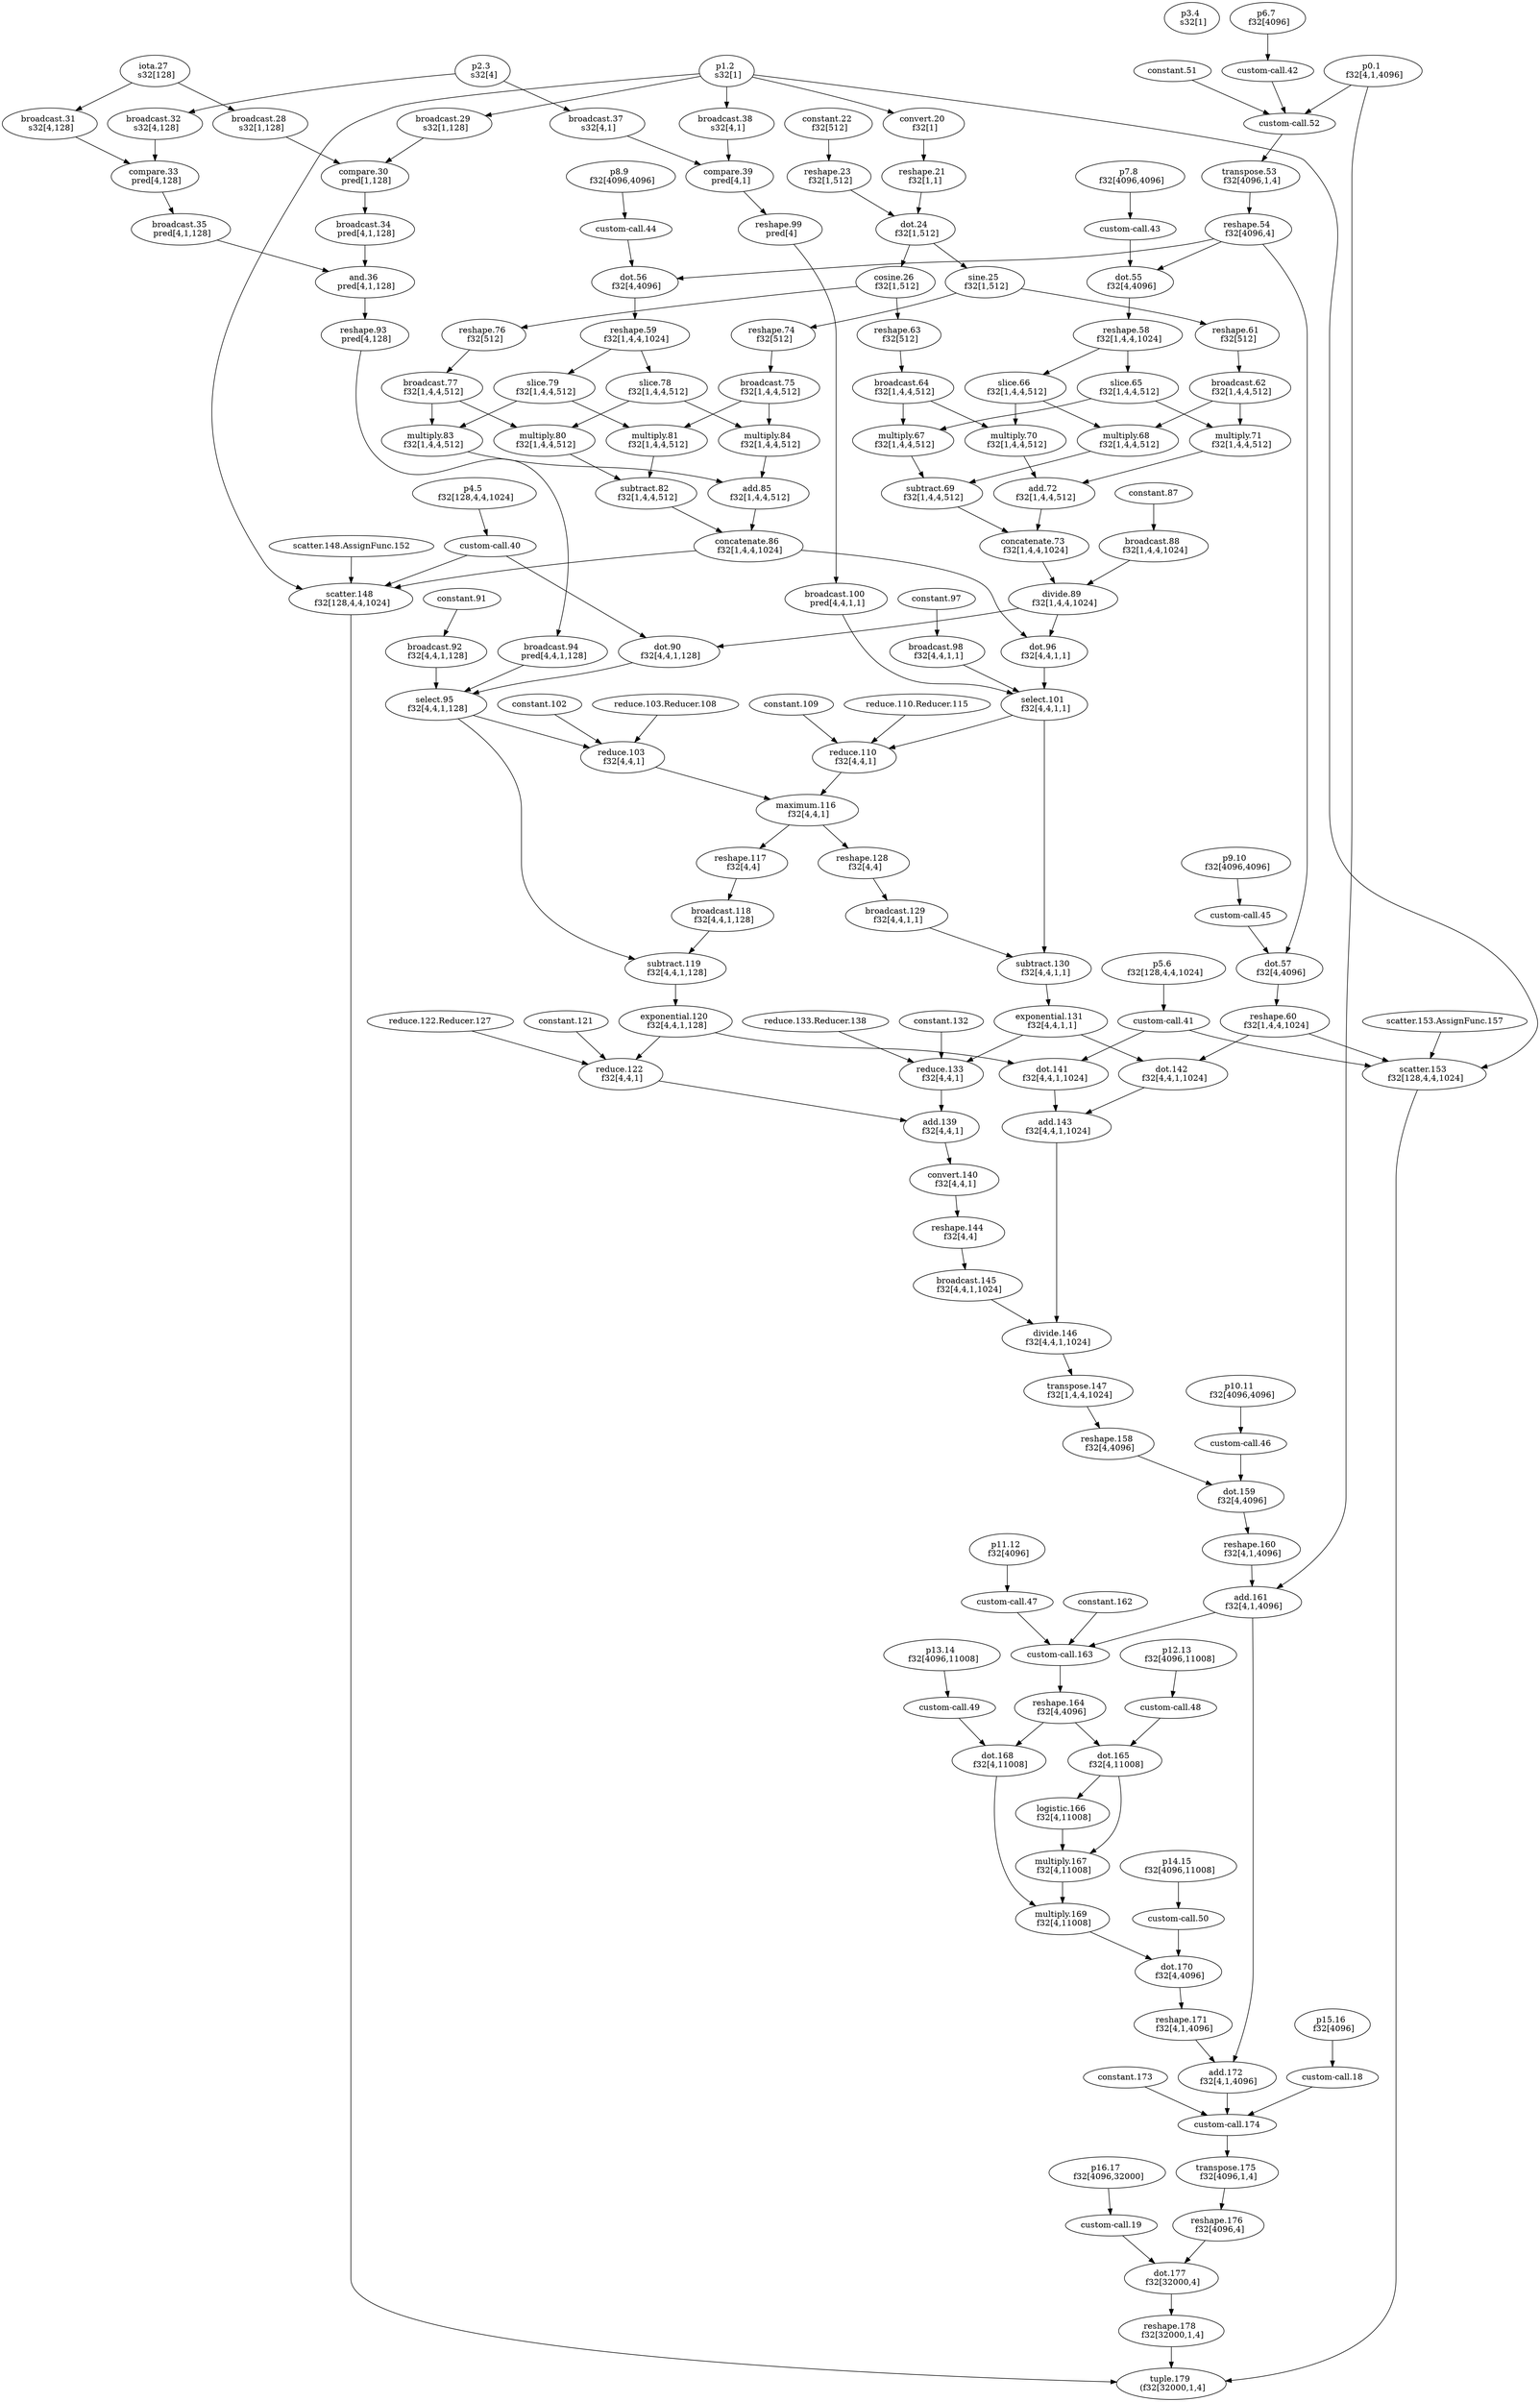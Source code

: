 digraph HloModule { 
	"p3.4" [label="p3.4 \n s32[1]"];
	"p16.17" [label="p16.17 \n f32[4096,32000]"];
	"iota.27" [label="iota.27 \n s32[128]"];
	"broadcast.28" [label="broadcast.28 \n s32[1,128]"];
	"p1.2" [label="p1.2 \n s32[1]"];
	"broadcast.29" [label="broadcast.29 \n s32[1,128]"];
	"compare.30" [label="compare.30 \n pred[1,128]"];
	"broadcast.34" [label="broadcast.34 \n pred[4,1,128]"];
	"broadcast.31" [label="broadcast.31 \n s32[4,128]"];
	"p2.3" [label="p2.3 \n s32[4]"];
	"broadcast.32" [label="broadcast.32 \n s32[4,128]"];
	"compare.33" [label="compare.33 \n pred[4,128]"];
	"broadcast.35" [label="broadcast.35 \n pred[4,1,128]"];
	"and.36" [label="and.36 \n pred[4,1,128]"];
	"reshape.93" [label="reshape.93 \n pred[4,128]"];
	"broadcast.94" [label="broadcast.94 \n pred[4,4,1,128]"];
	"convert.20" [label="convert.20 \n f32[1]"];
	"reshape.21" [label="reshape.21 \n f32[1,1]"];
	"constant.22" [label="constant.22 \n f32[512]"];
	"reshape.23" [label="reshape.23 \n f32[1,512]"];
	"dot.24" [label="dot.24 \n f32[1,512]"];
	"cosine.26" [label="cosine.26 \n f32[1,512]"];
	"reshape.63" [label="reshape.63 \n f32[512]"];
	"broadcast.64" [label="broadcast.64 \n f32[1,4,4,512]"];
	"p0.1" [label="p0.1 \n f32[4,1,4096]"];
	"p6.7" [label="p6.7 \n f32[4096]"];
	"transpose.53" [label="transpose.53 \n f32[4096,1,4]"];
	"reshape.54" [label="reshape.54 \n f32[4096,4]"];
	"p7.8" [label="p7.8 \n f32[4096,4096]"];
	"dot.55" [label="dot.55 \n f32[4,4096]"];
	"reshape.58" [label="reshape.58 \n f32[1,4,4,1024]"];
	"slice.65" [label="slice.65 \n f32[1,4,4,512]"];
	"multiply.67" [label="multiply.67 \n f32[1,4,4,512]"];
	"sine.25" [label="sine.25 \n f32[1,512]"];
	"reshape.61" [label="reshape.61 \n f32[512]"];
	"broadcast.62" [label="broadcast.62 \n f32[1,4,4,512]"];
	"slice.66" [label="slice.66 \n f32[1,4,4,512]"];
	"multiply.68" [label="multiply.68 \n f32[1,4,4,512]"];
	"subtract.69" [label="subtract.69 \n f32[1,4,4,512]"];
	"multiply.70" [label="multiply.70 \n f32[1,4,4,512]"];
	"multiply.71" [label="multiply.71 \n f32[1,4,4,512]"];
	"add.72" [label="add.72 \n f32[1,4,4,512]"];
	"concatenate.73" [label="concatenate.73 \n f32[1,4,4,1024]"];
	"broadcast.88" [label="broadcast.88 \n f32[1,4,4,1024]"];
	"divide.89" [label="divide.89 \n f32[1,4,4,1024]"];
	"p4.5" [label="p4.5 \n f32[128,4,4,1024]"];
	"dot.90" [label="dot.90 \n f32[4,4,1,128]"];
	"broadcast.92" [label="broadcast.92 \n f32[4,4,1,128]"];
	"select.95" [label="select.95 \n f32[4,4,1,128]"];
	"reduce.103" [label="reduce.103 \n f32[4,4,1]"];
	"broadcast.38" [label="broadcast.38 \n s32[4,1]"];
	"broadcast.37" [label="broadcast.37 \n s32[4,1]"];
	"compare.39" [label="compare.39 \n pred[4,1]"];
	"reshape.99" [label="reshape.99 \n pred[4]"];
	"broadcast.100" [label="broadcast.100 \n pred[4,4,1,1]"];
	"reshape.76" [label="reshape.76 \n f32[512]"];
	"broadcast.77" [label="broadcast.77 \n f32[1,4,4,512]"];
	"p8.9" [label="p8.9 \n f32[4096,4096]"];
	"dot.56" [label="dot.56 \n f32[4,4096]"];
	"reshape.59" [label="reshape.59 \n f32[1,4,4,1024]"];
	"slice.78" [label="slice.78 \n f32[1,4,4,512]"];
	"multiply.80" [label="multiply.80 \n f32[1,4,4,512]"];
	"reshape.74" [label="reshape.74 \n f32[512]"];
	"broadcast.75" [label="broadcast.75 \n f32[1,4,4,512]"];
	"slice.79" [label="slice.79 \n f32[1,4,4,512]"];
	"multiply.81" [label="multiply.81 \n f32[1,4,4,512]"];
	"subtract.82" [label="subtract.82 \n f32[1,4,4,512]"];
	"multiply.83" [label="multiply.83 \n f32[1,4,4,512]"];
	"multiply.84" [label="multiply.84 \n f32[1,4,4,512]"];
	"add.85" [label="add.85 \n f32[1,4,4,512]"];
	"concatenate.86" [label="concatenate.86 \n f32[1,4,4,1024]"];
	"dot.96" [label="dot.96 \n f32[4,4,1,1]"];
	"broadcast.98" [label="broadcast.98 \n f32[4,4,1,1]"];
	"select.101" [label="select.101 \n f32[4,4,1,1]"];
	"reduce.110" [label="reduce.110 \n f32[4,4,1]"];
	"maximum.116" [label="maximum.116 \n f32[4,4,1]"];
	"reshape.117" [label="reshape.117 \n f32[4,4]"];
	"broadcast.118" [label="broadcast.118 \n f32[4,4,1,128]"];
	"subtract.119" [label="subtract.119 \n f32[4,4,1,128]"];
	"exponential.120" [label="exponential.120 \n f32[4,4,1,128]"];
	"p5.6" [label="p5.6 \n f32[128,4,4,1024]"];
	"dot.141" [label="dot.141 \n f32[4,4,1,1024]"];
	"reshape.128" [label="reshape.128 \n f32[4,4]"];
	"broadcast.129" [label="broadcast.129 \n f32[4,4,1,1]"];
	"subtract.130" [label="subtract.130 \n f32[4,4,1,1]"];
	"exponential.131" [label="exponential.131 \n f32[4,4,1,1]"];
	"p9.10" [label="p9.10 \n f32[4096,4096]"];
	"dot.57" [label="dot.57 \n f32[4,4096]"];
	"reshape.60" [label="reshape.60 \n f32[1,4,4,1024]"];
	"dot.142" [label="dot.142 \n f32[4,4,1,1024]"];
	"add.143" [label="add.143 \n f32[4,4,1,1024]"];
	"reduce.122" [label="reduce.122 \n f32[4,4,1]"];
	"reduce.133" [label="reduce.133 \n f32[4,4,1]"];
	"add.139" [label="add.139 \n f32[4,4,1]"];
	"convert.140" [label="convert.140 \n f32[4,4,1]"];
	"reshape.144" [label="reshape.144 \n f32[4,4]"];
	"broadcast.145" [label="broadcast.145 \n f32[4,4,1,1024]"];
	"divide.146" [label="divide.146 \n f32[4,4,1,1024]"];
	"transpose.147" [label="transpose.147 \n f32[1,4,4,1024]"];
	"reshape.158" [label="reshape.158 \n f32[4,4096]"];
	"p10.11" [label="p10.11 \n f32[4096,4096]"];
	"dot.159" [label="dot.159 \n f32[4,4096]"];
	"reshape.160" [label="reshape.160 \n f32[4,1,4096]"];
	"add.161" [label="add.161 \n f32[4,1,4096]"];
	"p11.12" [label="p11.12 \n f32[4096]"];
	"reshape.164" [label="reshape.164 \n f32[4,4096]"];
	"p12.13" [label="p12.13 \n f32[4096,11008]"];
	"dot.165" [label="dot.165 \n f32[4,11008]"];
	"logistic.166" [label="logistic.166 \n f32[4,11008]"];
	"multiply.167" [label="multiply.167 \n f32[4,11008]"];
	"p13.14" [label="p13.14 \n f32[4096,11008]"];
	"dot.168" [label="dot.168 \n f32[4,11008]"];
	"multiply.169" [label="multiply.169 \n f32[4,11008]"];
	"p14.15" [label="p14.15 \n f32[4096,11008]"];
	"dot.170" [label="dot.170 \n f32[4,4096]"];
	"reshape.171" [label="reshape.171 \n f32[4,1,4096]"];
	"add.172" [label="add.172 \n f32[4,1,4096]"];
	"p15.16" [label="p15.16 \n f32[4096]"];
	"transpose.175" [label="transpose.175 \n f32[4096,1,4]"];
	"reshape.176" [label="reshape.176 \n f32[4096,4]"];
	"dot.177" [label="dot.177 \n f32[32000,4]"];
	"reshape.178" [label="reshape.178 \n f32[32000,1,4]"];
	"scatter.148" [label="scatter.148 \n f32[128,4,4,1024]"];
	"scatter.153" [label="scatter.153 \n f32[128,4,4,1024]"];
	"tuple.179" [label="tuple.179 \n (f32[32000,1,4]"]; 
 	"p16.17" -> "custom-call.19";
	"iota.27" -> "broadcast.28";
	"p1.2" -> "broadcast.29";
	"broadcast.28" -> "compare.30";
	"broadcast.29" -> "compare.30";
	"compare.30" -> "broadcast.34";
	"iota.27" -> "broadcast.31";
	"p2.3" -> "broadcast.32";
	"broadcast.31" -> "compare.33";
	"broadcast.32" -> "compare.33";
	"compare.33" -> "broadcast.35";
	"broadcast.34" -> "and.36";
	"broadcast.35" -> "and.36";
	"and.36" -> "reshape.93";
	"reshape.93" -> "broadcast.94";
	"p1.2" -> "convert.20";
	"convert.20" -> "reshape.21";
	"constant.22" -> "reshape.23";
	"reshape.21" -> "dot.24";
	"reshape.23" -> "dot.24";
	"dot.24" -> "cosine.26";
	"cosine.26" -> "reshape.63";
	"reshape.63" -> "broadcast.64";
	"p6.7" -> "custom-call.42";
	"p0.1" -> "custom-call.52";
	"custom-call.42" -> "custom-call.52";
	"constant.51" -> "custom-call.52";
	"custom-call.52" -> "transpose.53";
	"transpose.53" -> "reshape.54";
	"p7.8" -> "custom-call.43";
	"reshape.54" -> "dot.55";
	"custom-call.43" -> "dot.55";
	"dot.55" -> "reshape.58";
	"reshape.58" -> "slice.65";
	"broadcast.64" -> "multiply.67";
	"slice.65" -> "multiply.67";
	"dot.24" -> "sine.25";
	"sine.25" -> "reshape.61";
	"reshape.61" -> "broadcast.62";
	"reshape.58" -> "slice.66";
	"broadcast.62" -> "multiply.68";
	"slice.66" -> "multiply.68";
	"multiply.67" -> "subtract.69";
	"multiply.68" -> "subtract.69";
	"broadcast.64" -> "multiply.70";
	"slice.66" -> "multiply.70";
	"broadcast.62" -> "multiply.71";
	"slice.65" -> "multiply.71";
	"multiply.70" -> "add.72";
	"multiply.71" -> "add.72";
	"subtract.69" -> "concatenate.73";
	"add.72" -> "concatenate.73";
	"constant.87" -> "broadcast.88";
	"concatenate.73" -> "divide.89";
	"broadcast.88" -> "divide.89";
	"p4.5" -> "custom-call.40";
	"divide.89" -> "dot.90";
	"custom-call.40" -> "dot.90";
	"constant.91" -> "broadcast.92";
	"broadcast.94" -> "select.95";
	"dot.90" -> "select.95";
	"broadcast.92" -> "select.95";
	"select.95" -> "reduce.103";
	"constant.102" -> "reduce.103";
	"reduce.103.Reducer.108" -> "reduce.103";
	"p1.2" -> "broadcast.38";
	"p2.3" -> "broadcast.37";
	"broadcast.38" -> "compare.39";
	"broadcast.37" -> "compare.39";
	"compare.39" -> "reshape.99";
	"reshape.99" -> "broadcast.100";
	"cosine.26" -> "reshape.76";
	"reshape.76" -> "broadcast.77";
	"p8.9" -> "custom-call.44";
	"reshape.54" -> "dot.56";
	"custom-call.44" -> "dot.56";
	"dot.56" -> "reshape.59";
	"reshape.59" -> "slice.78";
	"broadcast.77" -> "multiply.80";
	"slice.78" -> "multiply.80";
	"sine.25" -> "reshape.74";
	"reshape.74" -> "broadcast.75";
	"reshape.59" -> "slice.79";
	"broadcast.75" -> "multiply.81";
	"slice.79" -> "multiply.81";
	"multiply.80" -> "subtract.82";
	"multiply.81" -> "subtract.82";
	"broadcast.77" -> "multiply.83";
	"slice.79" -> "multiply.83";
	"broadcast.75" -> "multiply.84";
	"slice.78" -> "multiply.84";
	"multiply.83" -> "add.85";
	"multiply.84" -> "add.85";
	"subtract.82" -> "concatenate.86";
	"add.85" -> "concatenate.86";
	"divide.89" -> "dot.96";
	"concatenate.86" -> "dot.96";
	"constant.97" -> "broadcast.98";
	"broadcast.100" -> "select.101";
	"dot.96" -> "select.101";
	"broadcast.98" -> "select.101";
	"select.101" -> "reduce.110";
	"constant.109" -> "reduce.110";
	"reduce.110.Reducer.115" -> "reduce.110";
	"reduce.103" -> "maximum.116";
	"reduce.110" -> "maximum.116";
	"maximum.116" -> "reshape.117";
	"reshape.117" -> "broadcast.118";
	"select.95" -> "subtract.119";
	"broadcast.118" -> "subtract.119";
	"subtract.119" -> "exponential.120";
	"p5.6" -> "custom-call.41";
	"exponential.120" -> "dot.141";
	"custom-call.41" -> "dot.141";
	"maximum.116" -> "reshape.128";
	"reshape.128" -> "broadcast.129";
	"select.101" -> "subtract.130";
	"broadcast.129" -> "subtract.130";
	"subtract.130" -> "exponential.131";
	"p9.10" -> "custom-call.45";
	"reshape.54" -> "dot.57";
	"custom-call.45" -> "dot.57";
	"dot.57" -> "reshape.60";
	"exponential.131" -> "dot.142";
	"reshape.60" -> "dot.142";
	"dot.141" -> "add.143";
	"dot.142" -> "add.143";
	"exponential.120" -> "reduce.122";
	"constant.121" -> "reduce.122";
	"reduce.122.Reducer.127" -> "reduce.122";
	"exponential.131" -> "reduce.133";
	"constant.132" -> "reduce.133";
	"reduce.133.Reducer.138" -> "reduce.133";
	"reduce.122" -> "add.139";
	"reduce.133" -> "add.139";
	"add.139" -> "convert.140";
	"convert.140" -> "reshape.144";
	"reshape.144" -> "broadcast.145";
	"add.143" -> "divide.146";
	"broadcast.145" -> "divide.146";
	"divide.146" -> "transpose.147";
	"transpose.147" -> "reshape.158";
	"p10.11" -> "custom-call.46";
	"reshape.158" -> "dot.159";
	"custom-call.46" -> "dot.159";
	"dot.159" -> "reshape.160";
	"reshape.160" -> "add.161";
	"p0.1" -> "add.161";
	"p11.12" -> "custom-call.47";
	"add.161" -> "custom-call.163";
	"custom-call.47" -> "custom-call.163";
	"constant.162" -> "custom-call.163";
	"custom-call.163" -> "reshape.164";
	"p12.13" -> "custom-call.48";
	"reshape.164" -> "dot.165";
	"custom-call.48" -> "dot.165";
	"dot.165" -> "logistic.166";
	"dot.165" -> "multiply.167";
	"logistic.166" -> "multiply.167";
	"p13.14" -> "custom-call.49";
	"reshape.164" -> "dot.168";
	"custom-call.49" -> "dot.168";
	"multiply.167" -> "multiply.169";
	"dot.168" -> "multiply.169";
	"p14.15" -> "custom-call.50";
	"multiply.169" -> "dot.170";
	"custom-call.50" -> "dot.170";
	"dot.170" -> "reshape.171";
	"reshape.171" -> "add.172";
	"add.161" -> "add.172";
	"p15.16" -> "custom-call.18";
	"add.172" -> "custom-call.174";
	"custom-call.18" -> "custom-call.174";
	"constant.173" -> "custom-call.174";
	"custom-call.174" -> "transpose.175";
	"transpose.175" -> "reshape.176";
	"custom-call.19" -> "dot.177";
	"reshape.176" -> "dot.177";
	"dot.177" -> "reshape.178";
	"custom-call.40" -> "scatter.148";
	"p1.2" -> "scatter.148";
	"concatenate.86" -> "scatter.148";
	"scatter.148.AssignFunc.152" -> "scatter.148";
	"custom-call.41" -> "scatter.153";
	"p1.2" -> "scatter.153";
	"reshape.60" -> "scatter.153";
	"scatter.153.AssignFunc.157" -> "scatter.153";
	"reshape.178" -> "tuple.179";
	"scatter.148" -> "tuple.179";
	"scatter.153" -> "tuple.179";
 }